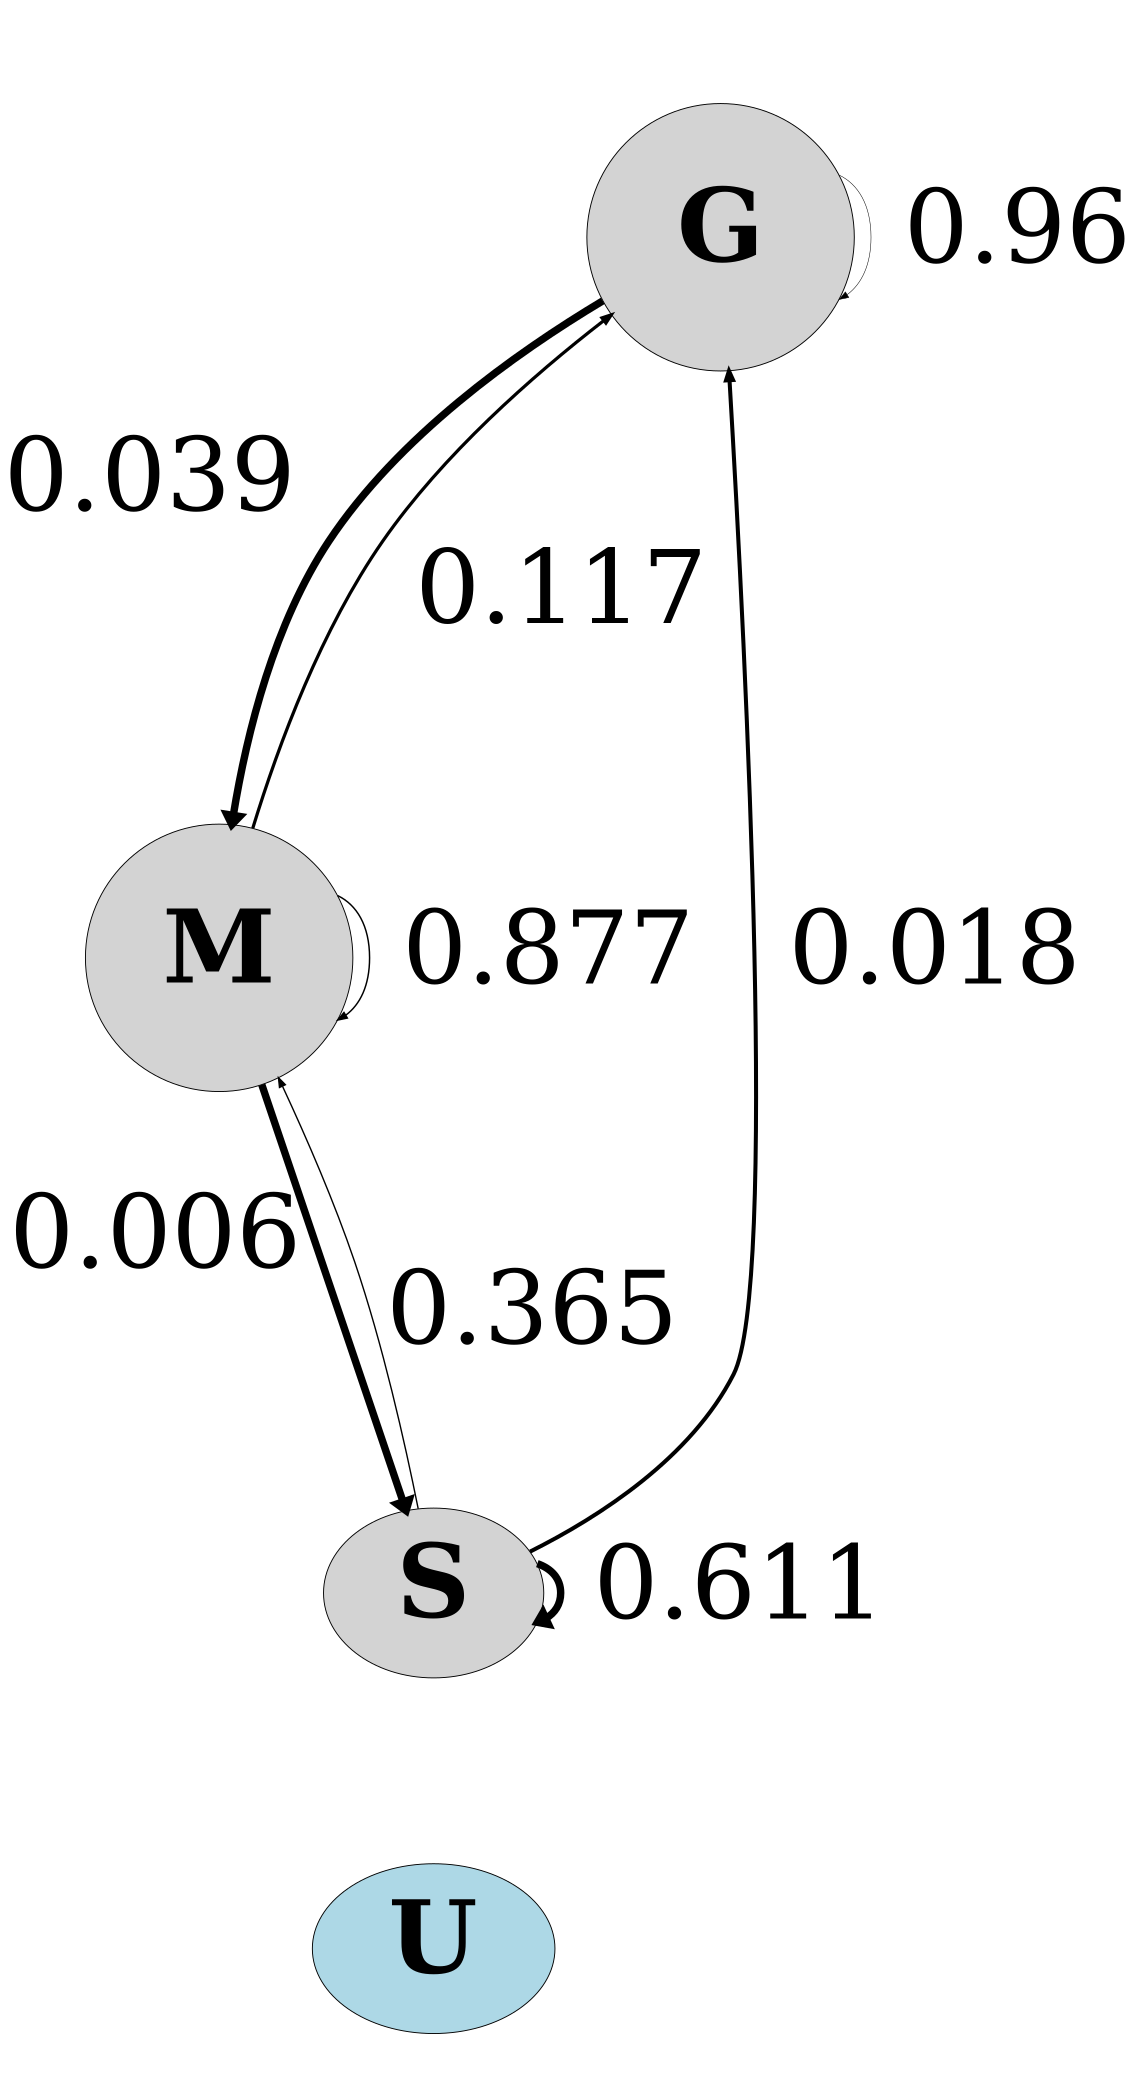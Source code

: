 digraph {
G -> G [label=" 0.96", fontsize="110", penwidth="0.5376000000000001"];
G -> M[xlabel="0.039 ", fontsize="110", penwidth="8"];
G [width="4", height="4", fontsize="110", style="filled", fillcolor="lightgrey", label=< <B>G</B> >];
M -> G [label=" 0.117", fontsize="110", penwidth="3.4748"];
M -> M [label=" 0.877", fontsize="110", penwidth="1.5888"];
M -> S [xlabel="0.006 ", fontsize="110", penwidth="8"];
M [width="4", height="4", fontsize="110", style="filled", fillcolor="lightgrey", label=< <B>M</B> >];
S -> G [label=" 0.018", fontsize="110", penwidth="4.348400000000001"];
S -> M [label="0.365", fontsize="110", penwidth="1.5"];
S -> S [label=" 0.611", fontsize="110", penwidth="8"];
S [width="1.2845", height="1.2845", fontsize="110", style="filled", fillcolor="lightgrey", label=< <B>S</B> >];

G -> S [label="", fontsize="110", penwidth="0", arrowsize="0"];
S -> U [label="", fontsize="110", penwidth="0", arrowsize="0"];
U -> G [label="", fontsize="110", penwidth="0", arrowsize="0"];
U -> M [label="", fontsize="110", penwidth="0", arrowsize="0"];
U -> S [label="", fontsize="110", penwidth="0", arrowsize="0"];
U -> U [label="", fontsize="110", penwidth="0", arrowsize="0"];
U [width="1.7085", height="1.7085", fontsize="110", style="filled", fillcolor="lightblue", label=< <B>U</B> >];

size="14,14"
ratio="2"}
